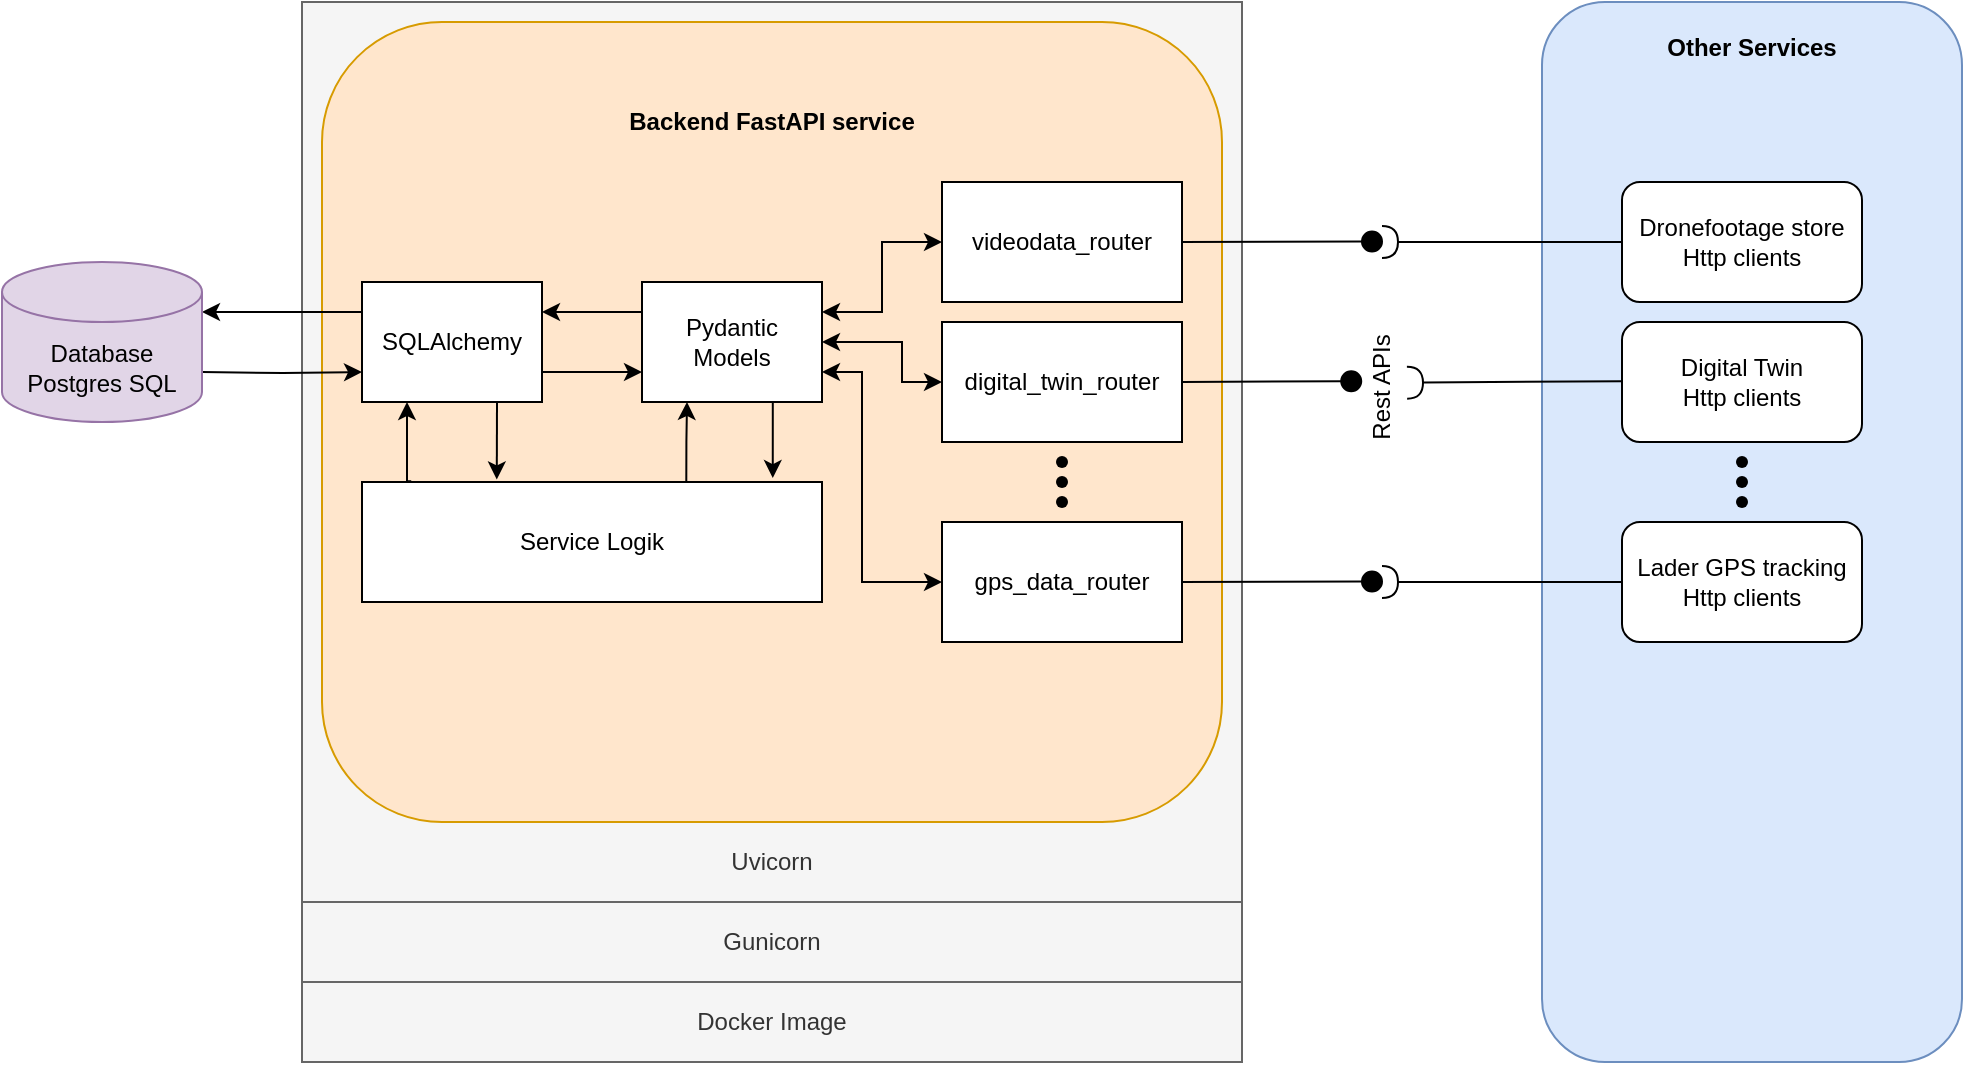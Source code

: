 <mxfile version="24.7.6">
  <diagram name="Page-1" id="v5vVpCWD-mAS1wMJKQEE">
    <mxGraphModel dx="1224" dy="1984" grid="1" gridSize="10" guides="1" tooltips="1" connect="1" arrows="1" fold="1" page="1" pageScale="1" pageWidth="827" pageHeight="1169" math="0" shadow="0">
      <root>
        <mxCell id="0" />
        <mxCell id="1" parent="0" />
        <mxCell id="0vZ9dUC26-TVfk1JdIGi-31" value="Docker Image" style="rounded=0;whiteSpace=wrap;html=1;spacingTop=490;fillColor=#f5f5f5;fontColor=#333333;strokeColor=#666666;" vertex="1" parent="1">
          <mxGeometry x="320" y="-70" width="470" height="530" as="geometry" />
        </mxCell>
        <mxCell id="0vZ9dUC26-TVfk1JdIGi-30" value="Gunicorn" style="rounded=0;whiteSpace=wrap;html=1;spacingTop=450;fillColor=#f5f5f5;fontColor=#333333;strokeColor=#666666;" vertex="1" parent="1">
          <mxGeometry x="320" y="-70" width="470" height="490" as="geometry" />
        </mxCell>
        <mxCell id="0vZ9dUC26-TVfk1JdIGi-29" value="Uvicorn" style="rounded=0;whiteSpace=wrap;html=1;spacingTop=410;fillColor=#f5f5f5;fontColor=#333333;strokeColor=#666666;" vertex="1" parent="1">
          <mxGeometry x="320" y="-70" width="470" height="450" as="geometry" />
        </mxCell>
        <mxCell id="0vZ9dUC26-TVfk1JdIGi-27" value="&lt;b&gt;Backend FastAPI service&lt;/b&gt;" style="rounded=1;whiteSpace=wrap;html=1;spacingTop=-300;fillColor=#ffe6cc;strokeColor=#d79b00;" vertex="1" parent="1">
          <mxGeometry x="330" y="-60" width="450" height="400" as="geometry" />
        </mxCell>
        <mxCell id="0vZ9dUC26-TVfk1JdIGi-15" style="edgeStyle=orthogonalEdgeStyle;rounded=0;orthogonalLoop=1;jettySize=auto;html=1;exitX=0;exitY=0.25;exitDx=0;exitDy=0;entryX=1;entryY=0.25;entryDx=0;entryDy=0;" edge="1" parent="1" source="0vZ9dUC26-TVfk1JdIGi-11" target="0vZ9dUC26-TVfk1JdIGi-14">
          <mxGeometry relative="1" as="geometry" />
        </mxCell>
        <mxCell id="0vZ9dUC26-TVfk1JdIGi-35" style="edgeStyle=orthogonalEdgeStyle;rounded=0;orthogonalLoop=1;jettySize=auto;html=1;exitX=1;exitY=0.25;exitDx=0;exitDy=0;entryX=0;entryY=0.5;entryDx=0;entryDy=0;startArrow=classic;startFill=1;" edge="1" parent="1" source="0vZ9dUC26-TVfk1JdIGi-11" target="0vZ9dUC26-TVfk1JdIGi-32">
          <mxGeometry relative="1" as="geometry" />
        </mxCell>
        <mxCell id="0vZ9dUC26-TVfk1JdIGi-36" style="edgeStyle=orthogonalEdgeStyle;rounded=0;orthogonalLoop=1;jettySize=auto;html=1;exitX=1;exitY=0.5;exitDx=0;exitDy=0;entryX=0;entryY=0.5;entryDx=0;entryDy=0;startArrow=classic;startFill=1;" edge="1" parent="1" source="0vZ9dUC26-TVfk1JdIGi-11" target="0vZ9dUC26-TVfk1JdIGi-33">
          <mxGeometry relative="1" as="geometry">
            <Array as="points">
              <mxPoint x="620" y="100" />
              <mxPoint x="620" y="120" />
            </Array>
          </mxGeometry>
        </mxCell>
        <mxCell id="0vZ9dUC26-TVfk1JdIGi-37" style="edgeStyle=orthogonalEdgeStyle;rounded=0;orthogonalLoop=1;jettySize=auto;html=1;exitX=1;exitY=0.75;exitDx=0;exitDy=0;entryX=0;entryY=0.5;entryDx=0;entryDy=0;startArrow=classic;startFill=1;" edge="1" parent="1" source="0vZ9dUC26-TVfk1JdIGi-11" target="0vZ9dUC26-TVfk1JdIGi-34">
          <mxGeometry relative="1" as="geometry">
            <Array as="points">
              <mxPoint x="600" y="115" />
              <mxPoint x="600" y="220" />
            </Array>
          </mxGeometry>
        </mxCell>
        <mxCell id="0vZ9dUC26-TVfk1JdIGi-11" value="Pydantic Models" style="rounded=0;whiteSpace=wrap;html=1;" vertex="1" parent="1">
          <mxGeometry x="490" y="70" width="90" height="60" as="geometry" />
        </mxCell>
        <mxCell id="0vZ9dUC26-TVfk1JdIGi-16" style="edgeStyle=orthogonalEdgeStyle;rounded=0;orthogonalLoop=1;jettySize=auto;html=1;exitX=1;exitY=0.75;exitDx=0;exitDy=0;entryX=0;entryY=0.75;entryDx=0;entryDy=0;" edge="1" parent="1" source="0vZ9dUC26-TVfk1JdIGi-14" target="0vZ9dUC26-TVfk1JdIGi-11">
          <mxGeometry relative="1" as="geometry" />
        </mxCell>
        <mxCell id="0vZ9dUC26-TVfk1JdIGi-18" style="edgeStyle=orthogonalEdgeStyle;rounded=0;orthogonalLoop=1;jettySize=auto;html=1;exitX=0;exitY=0.25;exitDx=0;exitDy=0;entryX=1;entryY=0.25;entryDx=0;entryDy=0;" edge="1" parent="1" source="0vZ9dUC26-TVfk1JdIGi-14">
          <mxGeometry relative="1" as="geometry">
            <mxPoint x="270" y="85" as="targetPoint" />
          </mxGeometry>
        </mxCell>
        <mxCell id="0vZ9dUC26-TVfk1JdIGi-14" value="SQLAlchemy" style="rounded=0;whiteSpace=wrap;html=1;" vertex="1" parent="1">
          <mxGeometry x="350" y="70" width="90" height="60" as="geometry" />
        </mxCell>
        <mxCell id="0vZ9dUC26-TVfk1JdIGi-19" style="edgeStyle=orthogonalEdgeStyle;rounded=0;orthogonalLoop=1;jettySize=auto;html=1;exitX=1;exitY=0.75;exitDx=0;exitDy=0;entryX=0;entryY=0.75;entryDx=0;entryDy=0;" edge="1" parent="1" target="0vZ9dUC26-TVfk1JdIGi-14">
          <mxGeometry relative="1" as="geometry">
            <mxPoint x="270" y="115" as="sourcePoint" />
          </mxGeometry>
        </mxCell>
        <mxCell id="0vZ9dUC26-TVfk1JdIGi-20" value="Service Logik" style="rounded=0;whiteSpace=wrap;html=1;" vertex="1" parent="1">
          <mxGeometry x="350" y="170" width="230" height="60" as="geometry" />
        </mxCell>
        <mxCell id="0vZ9dUC26-TVfk1JdIGi-21" style="edgeStyle=orthogonalEdgeStyle;rounded=0;orthogonalLoop=1;jettySize=auto;html=1;exitX=0.75;exitY=1;exitDx=0;exitDy=0;entryX=0.893;entryY=-0.033;entryDx=0;entryDy=0;entryPerimeter=0;" edge="1" parent="1" source="0vZ9dUC26-TVfk1JdIGi-11" target="0vZ9dUC26-TVfk1JdIGi-20">
          <mxGeometry relative="1" as="geometry" />
        </mxCell>
        <mxCell id="0vZ9dUC26-TVfk1JdIGi-23" style="edgeStyle=orthogonalEdgeStyle;rounded=0;orthogonalLoop=1;jettySize=auto;html=1;exitX=0.705;exitY=0.002;exitDx=0;exitDy=0;entryX=0.25;entryY=1;entryDx=0;entryDy=0;exitPerimeter=0;" edge="1" parent="1" source="0vZ9dUC26-TVfk1JdIGi-20" target="0vZ9dUC26-TVfk1JdIGi-11">
          <mxGeometry relative="1" as="geometry" />
        </mxCell>
        <mxCell id="0vZ9dUC26-TVfk1JdIGi-24" value="Database&lt;div&gt;Postgres SQL&lt;/div&gt;" style="shape=cylinder3;whiteSpace=wrap;html=1;boundedLbl=1;backgroundOutline=1;size=15;fillColor=#e1d5e7;strokeColor=#9673a6;" vertex="1" parent="1">
          <mxGeometry x="170" y="60" width="100" height="80" as="geometry" />
        </mxCell>
        <mxCell id="0vZ9dUC26-TVfk1JdIGi-25" style="edgeStyle=orthogonalEdgeStyle;rounded=0;orthogonalLoop=1;jettySize=auto;html=1;exitX=0.75;exitY=1;exitDx=0;exitDy=0;entryX=0.293;entryY=-0.021;entryDx=0;entryDy=0;entryPerimeter=0;" edge="1" parent="1" source="0vZ9dUC26-TVfk1JdIGi-14" target="0vZ9dUC26-TVfk1JdIGi-20">
          <mxGeometry relative="1" as="geometry" />
        </mxCell>
        <mxCell id="0vZ9dUC26-TVfk1JdIGi-26" style="edgeStyle=orthogonalEdgeStyle;rounded=0;orthogonalLoop=1;jettySize=auto;html=1;exitX=0.107;exitY=-0.006;exitDx=0;exitDy=0;entryX=0.25;entryY=1;entryDx=0;entryDy=0;exitPerimeter=0;" edge="1" parent="1" source="0vZ9dUC26-TVfk1JdIGi-20" target="0vZ9dUC26-TVfk1JdIGi-14">
          <mxGeometry relative="1" as="geometry" />
        </mxCell>
        <mxCell id="0vZ9dUC26-TVfk1JdIGi-32" value="videodata_router" style="rounded=0;whiteSpace=wrap;html=1;" vertex="1" parent="1">
          <mxGeometry x="640" y="20" width="120" height="60" as="geometry" />
        </mxCell>
        <mxCell id="0vZ9dUC26-TVfk1JdIGi-33" value="digital_twin_router" style="rounded=0;whiteSpace=wrap;html=1;" vertex="1" parent="1">
          <mxGeometry x="640" y="90" width="120" height="60" as="geometry" />
        </mxCell>
        <mxCell id="0vZ9dUC26-TVfk1JdIGi-34" value="gps_data_router" style="rounded=0;whiteSpace=wrap;html=1;" vertex="1" parent="1">
          <mxGeometry x="640" y="190" width="120" height="60" as="geometry" />
        </mxCell>
        <mxCell id="0vZ9dUC26-TVfk1JdIGi-38" value="" style="shape=waypoint;sketch=0;fillStyle=solid;size=6;pointerEvents=1;points=[];fillColor=none;resizable=0;rotatable=0;perimeter=centerPerimeter;snapToPoint=1;" vertex="1" parent="1">
          <mxGeometry x="690" y="150" width="20" height="20" as="geometry" />
        </mxCell>
        <mxCell id="0vZ9dUC26-TVfk1JdIGi-39" value="" style="shape=waypoint;sketch=0;fillStyle=solid;size=6;pointerEvents=1;points=[];fillColor=none;resizable=0;rotatable=0;perimeter=centerPerimeter;snapToPoint=1;" vertex="1" parent="1">
          <mxGeometry x="690" y="160" width="20" height="20" as="geometry" />
        </mxCell>
        <mxCell id="0vZ9dUC26-TVfk1JdIGi-40" value="" style="shape=waypoint;sketch=0;fillStyle=solid;size=6;pointerEvents=1;points=[];fillColor=none;resizable=0;rotatable=0;perimeter=centerPerimeter;snapToPoint=1;" vertex="1" parent="1">
          <mxGeometry x="690" y="170" width="20" height="20" as="geometry" />
        </mxCell>
        <mxCell id="0vZ9dUC26-TVfk1JdIGi-41" value="&lt;b&gt;Other Services&lt;/b&gt;" style="rounded=1;whiteSpace=wrap;html=1;spacingTop=-484;fillColor=#dae8fc;strokeColor=#6c8ebf;" vertex="1" parent="1">
          <mxGeometry x="940" y="-70" width="210" height="530" as="geometry" />
        </mxCell>
        <mxCell id="0vZ9dUC26-TVfk1JdIGi-42" value="&lt;div&gt;Dronefootage store Http clients&lt;/div&gt;" style="rounded=1;whiteSpace=wrap;html=1;" vertex="1" parent="1">
          <mxGeometry x="980" y="20" width="120" height="60" as="geometry" />
        </mxCell>
        <mxCell id="0vZ9dUC26-TVfk1JdIGi-43" value="" style="rounded=0;orthogonalLoop=1;jettySize=auto;html=1;endArrow=halfCircle;endFill=0;endSize=6;strokeWidth=1;sketch=0;exitX=0;exitY=0.5;exitDx=0;exitDy=0;" edge="1" parent="1" source="0vZ9dUC26-TVfk1JdIGi-42">
          <mxGeometry relative="1" as="geometry">
            <mxPoint x="790" y="195" as="sourcePoint" />
            <mxPoint x="860" y="50" as="targetPoint" />
          </mxGeometry>
        </mxCell>
        <mxCell id="0vZ9dUC26-TVfk1JdIGi-44" value="" style="rounded=0;orthogonalLoop=1;jettySize=auto;html=1;endArrow=oval;endFill=1;sketch=0;sourcePerimeterSpacing=0;targetPerimeterSpacing=0;endSize=10;exitX=1;exitY=0.5;exitDx=0;exitDy=0;" edge="1" parent="1" source="0vZ9dUC26-TVfk1JdIGi-32">
          <mxGeometry relative="1" as="geometry">
            <mxPoint x="765" y="49.71" as="sourcePoint" />
            <mxPoint x="855" y="49.71" as="targetPoint" />
          </mxGeometry>
        </mxCell>
        <mxCell id="0vZ9dUC26-TVfk1JdIGi-45" value="" style="ellipse;whiteSpace=wrap;html=1;align=center;aspect=fixed;fillColor=none;strokeColor=none;resizable=0;perimeter=centerPerimeter;rotatable=0;allowArrows=0;points=[];outlineConnect=1;" vertex="1" parent="1">
          <mxGeometry x="765" y="190" width="10" height="10" as="geometry" />
        </mxCell>
        <mxCell id="0vZ9dUC26-TVfk1JdIGi-50" value="Digital Twin&lt;div&gt;Http clients&lt;/div&gt;" style="rounded=1;whiteSpace=wrap;html=1;" vertex="1" parent="1">
          <mxGeometry x="980" y="90" width="120" height="60" as="geometry" />
        </mxCell>
        <mxCell id="0vZ9dUC26-TVfk1JdIGi-51" value="" style="rounded=0;orthogonalLoop=1;jettySize=auto;html=1;endArrow=halfCircle;endFill=0;endSize=6;strokeWidth=1;sketch=0;exitX=0;exitY=0.5;exitDx=0;exitDy=0;entryX=0.533;entryY=0.917;entryDx=0;entryDy=0;entryPerimeter=0;" edge="1" parent="1" target="0vZ9dUC26-TVfk1JdIGi-56">
          <mxGeometry relative="1" as="geometry">
            <mxPoint x="980" y="119.58" as="sourcePoint" />
            <mxPoint x="880" y="120" as="targetPoint" />
          </mxGeometry>
        </mxCell>
        <mxCell id="0vZ9dUC26-TVfk1JdIGi-52" value="" style="rounded=0;orthogonalLoop=1;jettySize=auto;html=1;endArrow=oval;endFill=1;sketch=0;sourcePerimeterSpacing=0;targetPerimeterSpacing=0;endSize=10;exitX=1;exitY=0.5;exitDx=0;exitDy=0;entryX=0.542;entryY=-0.013;entryDx=0;entryDy=0;entryPerimeter=0;" edge="1" parent="1" target="0vZ9dUC26-TVfk1JdIGi-56">
          <mxGeometry relative="1" as="geometry">
            <mxPoint x="760" y="120" as="sourcePoint" />
            <mxPoint x="830" y="120" as="targetPoint" />
          </mxGeometry>
        </mxCell>
        <mxCell id="0vZ9dUC26-TVfk1JdIGi-53" value="&lt;div&gt;Lader GPS tracking Http clients&lt;/div&gt;" style="rounded=1;whiteSpace=wrap;html=1;" vertex="1" parent="1">
          <mxGeometry x="980" y="190" width="120" height="60" as="geometry" />
        </mxCell>
        <mxCell id="0vZ9dUC26-TVfk1JdIGi-54" value="" style="rounded=0;orthogonalLoop=1;jettySize=auto;html=1;endArrow=halfCircle;endFill=0;endSize=6;strokeWidth=1;sketch=0;exitX=0;exitY=0.5;exitDx=0;exitDy=0;" edge="1" source="0vZ9dUC26-TVfk1JdIGi-53" parent="1">
          <mxGeometry relative="1" as="geometry">
            <mxPoint x="790" y="365" as="sourcePoint" />
            <mxPoint x="860" y="220" as="targetPoint" />
          </mxGeometry>
        </mxCell>
        <mxCell id="0vZ9dUC26-TVfk1JdIGi-55" value="" style="rounded=0;orthogonalLoop=1;jettySize=auto;html=1;endArrow=oval;endFill=1;sketch=0;sourcePerimeterSpacing=0;targetPerimeterSpacing=0;endSize=10;exitX=1;exitY=0.5;exitDx=0;exitDy=0;" edge="1" parent="1">
          <mxGeometry relative="1" as="geometry">
            <mxPoint x="760" y="220" as="sourcePoint" />
            <mxPoint x="855" y="219.71" as="targetPoint" />
          </mxGeometry>
        </mxCell>
        <mxCell id="0vZ9dUC26-TVfk1JdIGi-56" value="Rest APIs" style="text;html=1;align=center;verticalAlign=middle;resizable=0;points=[];autosize=1;strokeColor=none;fillColor=none;rotation=-90;" vertex="1" parent="1">
          <mxGeometry x="820" y="108" width="80" height="30" as="geometry" />
        </mxCell>
        <mxCell id="0vZ9dUC26-TVfk1JdIGi-57" value="" style="shape=waypoint;sketch=0;fillStyle=solid;size=6;pointerEvents=1;points=[];fillColor=none;resizable=0;rotatable=0;perimeter=centerPerimeter;snapToPoint=1;" vertex="1" parent="1">
          <mxGeometry x="1030" y="150" width="20" height="20" as="geometry" />
        </mxCell>
        <mxCell id="0vZ9dUC26-TVfk1JdIGi-58" value="" style="shape=waypoint;sketch=0;fillStyle=solid;size=6;pointerEvents=1;points=[];fillColor=none;resizable=0;rotatable=0;perimeter=centerPerimeter;snapToPoint=1;" vertex="1" parent="1">
          <mxGeometry x="1030" y="160" width="20" height="20" as="geometry" />
        </mxCell>
        <mxCell id="0vZ9dUC26-TVfk1JdIGi-59" value="" style="shape=waypoint;sketch=0;fillStyle=solid;size=6;pointerEvents=1;points=[];fillColor=none;resizable=0;rotatable=0;perimeter=centerPerimeter;snapToPoint=1;" vertex="1" parent="1">
          <mxGeometry x="1030" y="170" width="20" height="20" as="geometry" />
        </mxCell>
      </root>
    </mxGraphModel>
  </diagram>
</mxfile>
